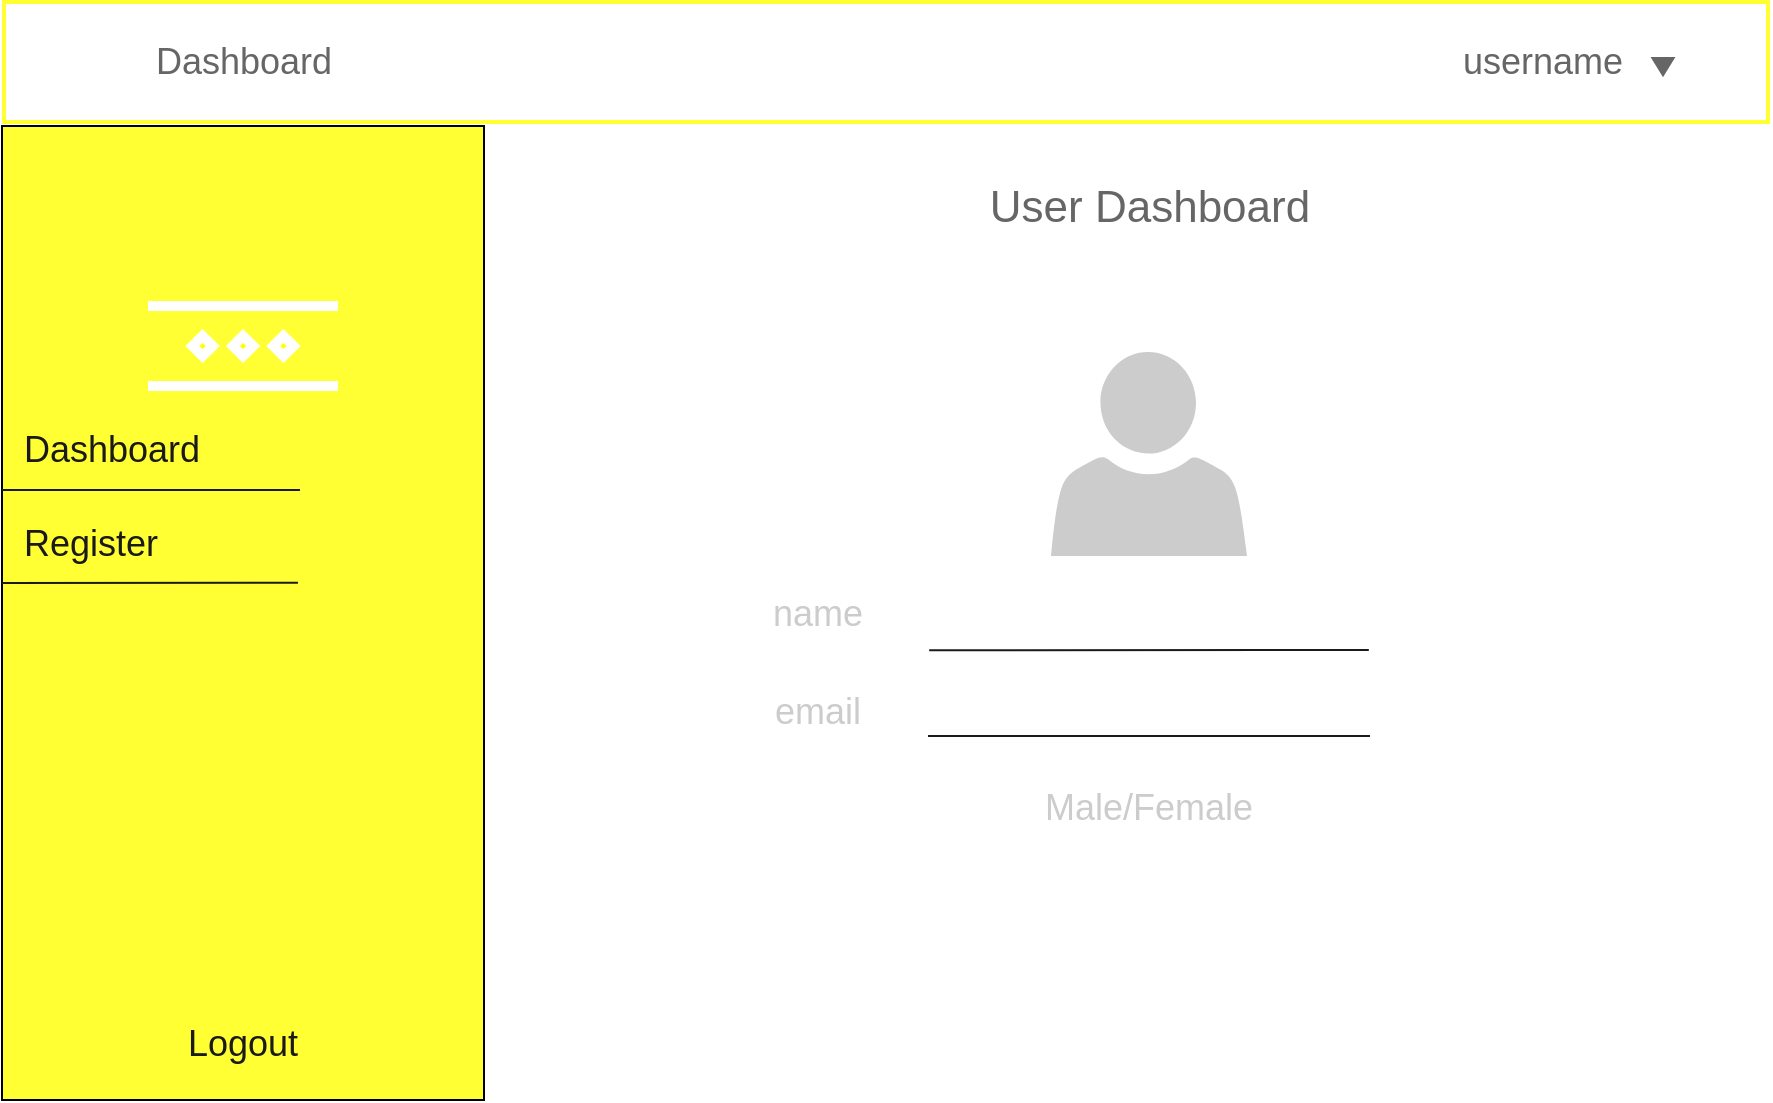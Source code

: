 <mxfile>
    <diagram id="ATE02pOTy56fUHooQ0xu" name="home">
        <mxGraphModel dx="878" dy="1374" grid="0" gridSize="10" guides="1" tooltips="1" connect="1" arrows="1" fold="1" page="1" pageScale="1" pageWidth="850" pageHeight="1100" math="0" shadow="0">
            <root>
                <mxCell id="0"/>
                <mxCell id="1" parent="0"/>
                <mxCell id="2" value="" style="rounded=0;whiteSpace=wrap;html=1;strokeColor=#FFFFFF;fillColor=#FFFFFF;" parent="1" vertex="1">
                    <mxGeometry y="-282" width="884" height="549" as="geometry"/>
                </mxCell>
                <mxCell id="3" value="" style="rounded=0;whiteSpace=wrap;html=1;fillColor=#FFFF33;" parent="1" vertex="1">
                    <mxGeometry y="-220" width="241" height="487" as="geometry"/>
                </mxCell>
                <mxCell id="4" value="" style="rounded=0;whiteSpace=wrap;html=1;fillColor=#FFFFFF;strokeColor=#FFFF33;strokeWidth=2;" parent="1" vertex="1">
                    <mxGeometry x="1" y="-282" width="882" height="60" as="geometry"/>
                </mxCell>
                <mxCell id="5" value="Dashboard" style="text;html=1;strokeColor=none;fillColor=none;align=center;verticalAlign=middle;whiteSpace=wrap;rounded=0;fontSize=18;fontColor=#666666;" parent="1" vertex="1">
                    <mxGeometry x="72.5" y="-271" width="96" height="38" as="geometry"/>
                </mxCell>
                <mxCell id="6" value="username" style="text;html=1;strokeColor=none;fillColor=none;align=center;verticalAlign=middle;whiteSpace=wrap;rounded=0;fontSize=18;fontColor=#666666;" parent="1" vertex="1">
                    <mxGeometry x="717" y="-272" width="107" height="40" as="geometry"/>
                </mxCell>
                <mxCell id="7" value="" style="triangle;whiteSpace=wrap;html=1;fontSize=18;fontColor=#666666;strokeColor=#FFFFFF;strokeWidth=2;fillColor=#666666;rotation=90;" parent="1" vertex="1">
                    <mxGeometry x="824" y="-257" width="13" height="16" as="geometry"/>
                </mxCell>
                <mxCell id="9" value="" style="rounded=0;whiteSpace=wrap;html=1;fontSize=18;fontColor=#666666;strokeColor=none;strokeWidth=2;fillColor=none;" parent="1" vertex="1">
                    <mxGeometry x="316" y="-138" width="515" height="323" as="geometry"/>
                </mxCell>
                <mxCell id="8" value="" style="sketch=0;pointerEvents=1;shadow=0;dashed=0;html=1;strokeColor=none;fillColor=#CCCCCC;labelPosition=center;verticalLabelPosition=bottom;verticalAlign=top;outlineConnect=0;align=center;shape=mxgraph.office.users.user;fontSize=18;fontColor=#666666;" parent="1" vertex="1">
                    <mxGeometry x="524.5" y="-107" width="98" height="102" as="geometry"/>
                </mxCell>
                <mxCell id="10" value="User Dashboard" style="text;html=1;strokeColor=none;fillColor=none;align=center;verticalAlign=middle;whiteSpace=wrap;rounded=0;fontSize=22;fontColor=#666666;" parent="1" vertex="1">
                    <mxGeometry x="483.5" y="-198" width="180" height="37" as="geometry"/>
                </mxCell>
                <mxCell id="11" value="name" style="text;html=1;strokeColor=none;fillColor=none;align=center;verticalAlign=middle;whiteSpace=wrap;rounded=0;fontSize=18;fontColor=#CCCCCC;" parent="1" vertex="1">
                    <mxGeometry x="378" y="8.5" width="60" height="30" as="geometry"/>
                </mxCell>
                <mxCell id="12" value="" style="endArrow=none;html=1;fontSize=18;fontColor=#666666;strokeColor=#1A1A1A;entryX=0.788;entryY=0.56;entryDx=0;entryDy=0;entryPerimeter=0;" parent="1" edge="1">
                    <mxGeometry width="50" height="50" relative="1" as="geometry">
                        <mxPoint x="463.59" y="42.12" as="sourcePoint"/>
                        <mxPoint x="683.41" y="42.0" as="targetPoint"/>
                    </mxGeometry>
                </mxCell>
                <mxCell id="13" value="" style="endArrow=none;html=1;fontSize=18;fontColor=#666666;strokeColor=#1A1A1A;" parent="1" edge="1">
                    <mxGeometry width="50" height="50" relative="1" as="geometry">
                        <mxPoint x="463" y="85" as="sourcePoint"/>
                        <mxPoint x="684" y="85" as="targetPoint"/>
                    </mxGeometry>
                </mxCell>
                <mxCell id="14" value="email" style="text;html=1;strokeColor=none;fillColor=none;align=center;verticalAlign=middle;whiteSpace=wrap;rounded=0;fontSize=18;fontColor=#CCCCCC;" parent="1" vertex="1">
                    <mxGeometry x="378" y="58" width="60" height="30" as="geometry"/>
                </mxCell>
                <mxCell id="15" value="Male/Female" style="text;html=1;strokeColor=none;fillColor=none;align=center;verticalAlign=middle;whiteSpace=wrap;rounded=0;fontSize=18;fontColor=#CCCCCC;" parent="1" vertex="1">
                    <mxGeometry x="509.25" y="97" width="128.5" height="47" as="geometry"/>
                </mxCell>
                <mxCell id="16" value="" style="verticalLabelPosition=bottom;verticalAlign=top;html=1;shape=mxgraph.flowchart.parallel_mode;pointerEvents=1;rounded=0;fontSize=18;fontColor=#CCCCCC;strokeColor=#FFFFFF;strokeWidth=5;fillColor=#FFFFFF;" parent="1" vertex="1">
                    <mxGeometry x="73" y="-130" width="95" height="40" as="geometry"/>
                </mxCell>
                <mxCell id="17" value="Dashboard" style="text;html=1;strokeColor=none;fillColor=none;align=left;verticalAlign=middle;whiteSpace=wrap;rounded=0;fontSize=18;fontColor=#1A1A1A;" parent="1" vertex="1">
                    <mxGeometry x="9" y="-73" width="130" height="30" as="geometry"/>
                </mxCell>
                <mxCell id="18" value="" style="endArrow=none;html=1;fontSize=18;fontColor=#1A1A1A;strokeColor=#1A1A1A;entryX=1.077;entryY=1.167;entryDx=0;entryDy=0;entryPerimeter=0;" parent="1" target="17" edge="1">
                    <mxGeometry width="50" height="50" relative="1" as="geometry">
                        <mxPoint y="-38" as="sourcePoint"/>
                        <mxPoint x="50" y="-88" as="targetPoint"/>
                    </mxGeometry>
                </mxCell>
                <mxCell id="19" value="Register" style="text;html=1;strokeColor=none;fillColor=none;align=left;verticalAlign=middle;whiteSpace=wrap;rounded=0;fontSize=18;fontColor=#1A1A1A;" parent="1" vertex="1">
                    <mxGeometry x="9" y="-26" width="109" height="30" as="geometry"/>
                </mxCell>
                <mxCell id="20" value="" style="endArrow=none;html=1;fontSize=18;fontColor=#1A1A1A;strokeColor=#1A1A1A;entryX=0.614;entryY=0.469;entryDx=0;entryDy=0;entryPerimeter=0;" parent="1" edge="1">
                    <mxGeometry width="50" height="50" relative="1" as="geometry">
                        <mxPoint y="8.5" as="sourcePoint"/>
                        <mxPoint x="147.974" y="8.403" as="targetPoint"/>
                    </mxGeometry>
                </mxCell>
                <mxCell id="21" value="Logout" style="text;html=1;strokeColor=none;fillColor=none;align=left;verticalAlign=middle;whiteSpace=wrap;rounded=0;fontSize=18;fontColor=#1A1A1A;" parent="1" vertex="1">
                    <mxGeometry x="90.5" y="224" width="60" height="30" as="geometry"/>
                </mxCell>
            </root>
        </mxGraphModel>
    </diagram>
    <diagram name="register-1" id="eNtaCRE25NGL8tVMmkjg">
        <mxGraphModel dx="2395" dy="1716" grid="0" gridSize="10" guides="1" tooltips="1" connect="1" arrows="1" fold="1" page="1" pageScale="1" pageWidth="850" pageHeight="1100" math="0" shadow="0">
            <root>
                <mxCell id="ZtjQ-2_oIr3_VF6cJFJ1-0"/>
                <mxCell id="ZtjQ-2_oIr3_VF6cJFJ1-1" parent="ZtjQ-2_oIr3_VF6cJFJ1-0"/>
                <mxCell id="ZtjQ-2_oIr3_VF6cJFJ1-2" value="" style="rounded=0;whiteSpace=wrap;html=1;strokeColor=#FFFFFF;fillColor=#FFFFFF;" parent="ZtjQ-2_oIr3_VF6cJFJ1-1" vertex="1">
                    <mxGeometry y="-282" width="884" height="549" as="geometry"/>
                </mxCell>
                <mxCell id="ZtjQ-2_oIr3_VF6cJFJ1-3" value="" style="rounded=0;whiteSpace=wrap;html=1;fillColor=#FFFF33;" parent="ZtjQ-2_oIr3_VF6cJFJ1-1" vertex="1">
                    <mxGeometry y="-220" width="241" height="487" as="geometry"/>
                </mxCell>
                <mxCell id="ZtjQ-2_oIr3_VF6cJFJ1-4" value="" style="rounded=0;whiteSpace=wrap;html=1;fillColor=#FFFFFF;strokeColor=#FFFF33;strokeWidth=2;" parent="ZtjQ-2_oIr3_VF6cJFJ1-1" vertex="1">
                    <mxGeometry x="1" y="-282" width="882" height="60" as="geometry"/>
                </mxCell>
                <mxCell id="ZtjQ-2_oIr3_VF6cJFJ1-5" value="Dashboard" style="text;html=1;strokeColor=none;fillColor=none;align=center;verticalAlign=middle;whiteSpace=wrap;rounded=0;fontSize=18;fontColor=#666666;" parent="ZtjQ-2_oIr3_VF6cJFJ1-1" vertex="1">
                    <mxGeometry x="72.5" y="-271" width="96" height="38" as="geometry"/>
                </mxCell>
                <mxCell id="ZtjQ-2_oIr3_VF6cJFJ1-6" value="username" style="text;html=1;strokeColor=none;fillColor=none;align=center;verticalAlign=middle;whiteSpace=wrap;rounded=0;fontSize=18;fontColor=#666666;" parent="ZtjQ-2_oIr3_VF6cJFJ1-1" vertex="1">
                    <mxGeometry x="717" y="-272" width="107" height="40" as="geometry"/>
                </mxCell>
                <mxCell id="ZtjQ-2_oIr3_VF6cJFJ1-7" value="" style="triangle;whiteSpace=wrap;html=1;fontSize=18;fontColor=#666666;strokeColor=#FFFFFF;strokeWidth=2;fillColor=#666666;rotation=90;" parent="ZtjQ-2_oIr3_VF6cJFJ1-1" vertex="1">
                    <mxGeometry x="824" y="-257" width="13" height="16" as="geometry"/>
                </mxCell>
                <mxCell id="ZtjQ-2_oIr3_VF6cJFJ1-8" value="" style="rounded=0;whiteSpace=wrap;html=1;fontSize=18;fontColor=default;strokeColor=none;strokeWidth=2;fillColor=none;" parent="ZtjQ-2_oIr3_VF6cJFJ1-1" vertex="1">
                    <mxGeometry x="317" y="-135" width="515" height="323" as="geometry"/>
                </mxCell>
                <mxCell id="ZtjQ-2_oIr3_VF6cJFJ1-10" value="Personal Information" style="text;html=1;strokeColor=none;fillColor=none;align=center;verticalAlign=middle;whiteSpace=wrap;rounded=0;fontSize=22;fontColor=#666666;" parent="ZtjQ-2_oIr3_VF6cJFJ1-1" vertex="1">
                    <mxGeometry x="458" y="-167" width="219.5" height="37" as="geometry"/>
                </mxCell>
                <mxCell id="ZtjQ-2_oIr3_VF6cJFJ1-11" value="&lt;font color=&quot;#666666&quot;&gt;first name&lt;/font&gt;" style="text;html=1;strokeColor=none;fillColor=none;align=right;verticalAlign=middle;whiteSpace=wrap;rounded=0;fontSize=18;fontColor=#CCCCCC;" parent="ZtjQ-2_oIr3_VF6cJFJ1-1" vertex="1">
                    <mxGeometry x="319" y="-84" width="112" height="30" as="geometry"/>
                </mxCell>
                <mxCell id="ZtjQ-2_oIr3_VF6cJFJ1-12" value="" style="endArrow=none;html=1;fontSize=18;fontColor=#666666;strokeColor=#1A1A1A;entryX=0.788;entryY=0.56;entryDx=0;entryDy=0;entryPerimeter=0;" parent="ZtjQ-2_oIr3_VF6cJFJ1-1" edge="1">
                    <mxGeometry width="50" height="50" relative="1" as="geometry">
                        <mxPoint x="463.59" y="-58.88" as="sourcePoint"/>
                        <mxPoint x="683.41" y="-59.0" as="targetPoint"/>
                    </mxGeometry>
                </mxCell>
                <mxCell id="ZtjQ-2_oIr3_VF6cJFJ1-13" value="" style="endArrow=none;html=1;fontSize=18;fontColor=#666666;strokeColor=#1A1A1A;" parent="ZtjQ-2_oIr3_VF6cJFJ1-1" edge="1">
                    <mxGeometry width="50" height="50" relative="1" as="geometry">
                        <mxPoint x="463" y="-16" as="sourcePoint"/>
                        <mxPoint x="684" y="-16" as="targetPoint"/>
                    </mxGeometry>
                </mxCell>
                <mxCell id="ZtjQ-2_oIr3_VF6cJFJ1-14" value="&lt;font color=&quot;#666666&quot;&gt;last name&lt;/font&gt;" style="text;html=1;strokeColor=none;fillColor=none;align=right;verticalAlign=middle;whiteSpace=wrap;rounded=0;fontSize=18;fontColor=#CCCCCC;" parent="ZtjQ-2_oIr3_VF6cJFJ1-1" vertex="1">
                    <mxGeometry x="316" y="-41" width="115" height="30" as="geometry"/>
                </mxCell>
                <mxCell id="ZtjQ-2_oIr3_VF6cJFJ1-16" value="" style="verticalLabelPosition=bottom;verticalAlign=top;html=1;shape=mxgraph.flowchart.parallel_mode;pointerEvents=1;rounded=0;fontSize=18;fontColor=#CCCCCC;strokeColor=#FFFFFF;strokeWidth=5;fillColor=#FFFFFF;" parent="ZtjQ-2_oIr3_VF6cJFJ1-1" vertex="1">
                    <mxGeometry x="73" y="-130" width="95" height="40" as="geometry"/>
                </mxCell>
                <mxCell id="ZtjQ-2_oIr3_VF6cJFJ1-17" value="Dashboard" style="text;html=1;strokeColor=none;fillColor=none;align=left;verticalAlign=middle;whiteSpace=wrap;rounded=0;fontSize=18;fontColor=#1A1A1A;" parent="ZtjQ-2_oIr3_VF6cJFJ1-1" vertex="1">
                    <mxGeometry x="9" y="-73" width="130" height="30" as="geometry"/>
                </mxCell>
                <mxCell id="ZtjQ-2_oIr3_VF6cJFJ1-18" value="" style="endArrow=none;html=1;fontSize=18;fontColor=#1A1A1A;strokeColor=#1A1A1A;entryX=1.077;entryY=1.167;entryDx=0;entryDy=0;entryPerimeter=0;" parent="ZtjQ-2_oIr3_VF6cJFJ1-1" target="ZtjQ-2_oIr3_VF6cJFJ1-17" edge="1">
                    <mxGeometry width="50" height="50" relative="1" as="geometry">
                        <mxPoint y="-38" as="sourcePoint"/>
                        <mxPoint x="50" y="-88" as="targetPoint"/>
                    </mxGeometry>
                </mxCell>
                <mxCell id="ZtjQ-2_oIr3_VF6cJFJ1-19" value="Register" style="text;html=1;strokeColor=none;fillColor=none;align=left;verticalAlign=middle;whiteSpace=wrap;rounded=0;fontSize=18;fontColor=#1A1A1A;" parent="ZtjQ-2_oIr3_VF6cJFJ1-1" vertex="1">
                    <mxGeometry x="9" y="-26" width="109" height="30" as="geometry"/>
                </mxCell>
                <mxCell id="ZtjQ-2_oIr3_VF6cJFJ1-20" value="" style="endArrow=none;html=1;fontSize=18;fontColor=#1A1A1A;strokeColor=#1A1A1A;" parent="ZtjQ-2_oIr3_VF6cJFJ1-1" edge="1">
                    <mxGeometry width="50" height="50" relative="1" as="geometry">
                        <mxPoint y="8" as="sourcePoint"/>
                        <mxPoint x="148" y="8" as="targetPoint"/>
                    </mxGeometry>
                </mxCell>
                <mxCell id="ZtjQ-2_oIr3_VF6cJFJ1-21" value="Logout" style="text;html=1;strokeColor=none;fillColor=none;align=left;verticalAlign=middle;whiteSpace=wrap;rounded=0;fontSize=18;fontColor=#1A1A1A;" parent="ZtjQ-2_oIr3_VF6cJFJ1-1" vertex="1">
                    <mxGeometry x="90.5" y="224" width="60" height="30" as="geometry"/>
                </mxCell>
                <mxCell id="0gd_SUhyr5Wj3OUTa_8i-0" value="&lt;font color=&quot;#666666&quot;&gt;Date of birth&lt;/font&gt;" style="text;html=1;strokeColor=none;fillColor=none;align=left;verticalAlign=middle;whiteSpace=wrap;rounded=0;fontSize=18;fontColor=default;" parent="ZtjQ-2_oIr3_VF6cJFJ1-1" vertex="1">
                    <mxGeometry x="329" y="7" width="106" height="30" as="geometry"/>
                </mxCell>
                <mxCell id="0gd_SUhyr5Wj3OUTa_8i-1" value="" style="endArrow=none;html=1;fontSize=18;fontColor=#666666;strokeColor=#1A1A1A;" parent="ZtjQ-2_oIr3_VF6cJFJ1-1" edge="1">
                    <mxGeometry width="50" height="50" relative="1" as="geometry">
                        <mxPoint x="463.5" y="29" as="sourcePoint"/>
                        <mxPoint x="683.5" y="29" as="targetPoint"/>
                    </mxGeometry>
                </mxCell>
                <mxCell id="0gd_SUhyr5Wj3OUTa_8i-3" value="next" style="text;html=1;strokeColor=none;fillColor=none;align=right;verticalAlign=middle;whiteSpace=wrap;rounded=0;fontSize=18;fontColor=#0000CC;" parent="ZtjQ-2_oIr3_VF6cJFJ1-1" vertex="1">
                    <mxGeometry x="605" y="169" width="60" height="30" as="geometry"/>
                </mxCell>
                <mxCell id="0gd_SUhyr5Wj3OUTa_8i-4" value="" style="triangle;whiteSpace=wrap;html=1;rounded=0;fontSize=18;fontColor=#0000CC;strokeColor=#FFFFFF;strokeWidth=5;fillColor=#0000CC;" parent="ZtjQ-2_oIr3_VF6cJFJ1-1" vertex="1">
                    <mxGeometry x="667" y="173" width="14" height="20" as="geometry"/>
                </mxCell>
                <mxCell id="0gd_SUhyr5Wj3OUTa_8i-5" value="&lt;font color=&quot;#1a1a1a&quot;&gt;email&lt;/font&gt;" style="text;html=1;strokeColor=none;fillColor=none;align=right;verticalAlign=middle;whiteSpace=wrap;rounded=0;fontSize=18;fontColor=#0000CC;" parent="ZtjQ-2_oIr3_VF6cJFJ1-1" vertex="1">
                    <mxGeometry x="371" y="55" width="60" height="30" as="geometry"/>
                </mxCell>
                <mxCell id="0gd_SUhyr5Wj3OUTa_8i-7" value="contact" style="text;html=1;strokeColor=none;fillColor=none;align=right;verticalAlign=middle;whiteSpace=wrap;rounded=0;fontSize=18;fontColor=#1A1A1A;" parent="ZtjQ-2_oIr3_VF6cJFJ1-1" vertex="1">
                    <mxGeometry x="371" y="103" width="60" height="30" as="geometry"/>
                </mxCell>
                <mxCell id="0gd_SUhyr5Wj3OUTa_8i-8" value="" style="endArrow=none;html=1;fontSize=18;fontColor=#1A1A1A;strokeColor=#1A1A1A;" parent="ZtjQ-2_oIr3_VF6cJFJ1-1" edge="1">
                    <mxGeometry width="50" height="50" relative="1" as="geometry">
                        <mxPoint x="464" y="80" as="sourcePoint"/>
                        <mxPoint x="684" y="80" as="targetPoint"/>
                    </mxGeometry>
                </mxCell>
                <mxCell id="0gd_SUhyr5Wj3OUTa_8i-9" value="" style="endArrow=none;html=1;fontSize=18;fontColor=#1A1A1A;strokeColor=#1A1A1A;" parent="ZtjQ-2_oIr3_VF6cJFJ1-1" edge="1">
                    <mxGeometry width="50" height="50" relative="1" as="geometry">
                        <mxPoint x="465" y="128" as="sourcePoint"/>
                        <mxPoint x="682" y="128" as="targetPoint"/>
                    </mxGeometry>
                </mxCell>
                <mxCell id="52b-jma6BSfc5pS_qiUJ-0" value="Info" style="text;html=1;strokeColor=none;fillColor=none;align=left;verticalAlign=middle;whiteSpace=wrap;rounded=0;fontSize=18;fontColor=#333333;fontStyle=0" parent="ZtjQ-2_oIr3_VF6cJFJ1-1" vertex="1">
                    <mxGeometry x="9" y="17" width="60" height="30" as="geometry"/>
                </mxCell>
                <mxCell id="52b-jma6BSfc5pS_qiUJ-1" value="" style="endArrow=none;html=1;fontSize=18;fontColor=#333333;strokeColor=#1A1A1A;" parent="ZtjQ-2_oIr3_VF6cJFJ1-1" edge="1">
                    <mxGeometry width="50" height="50" relative="1" as="geometry">
                        <mxPoint x="-2" y="50" as="sourcePoint"/>
                        <mxPoint x="149" y="50" as="targetPoint"/>
                    </mxGeometry>
                </mxCell>
            </root>
        </mxGraphModel>
    </diagram>
    <diagram name="register-2" id="PiA57zAdh38cTbD6ekSJ">
        <mxGraphModel dx="1545" dy="1716" grid="0" gridSize="10" guides="1" tooltips="1" connect="1" arrows="1" fold="1" page="1" pageScale="1" pageWidth="850" pageHeight="1100" math="0" shadow="0">
            <root>
                <mxCell id="s1c1r01MpRJSldHAPwan-0"/>
                <mxCell id="s1c1r01MpRJSldHAPwan-1" parent="s1c1r01MpRJSldHAPwan-0"/>
                <mxCell id="s1c1r01MpRJSldHAPwan-2" value="" style="rounded=0;whiteSpace=wrap;html=1;strokeColor=#FFFFFF;fillColor=#FFFFFF;" parent="s1c1r01MpRJSldHAPwan-1" vertex="1">
                    <mxGeometry y="-282" width="884" height="549" as="geometry"/>
                </mxCell>
                <mxCell id="s1c1r01MpRJSldHAPwan-3" value="" style="rounded=0;whiteSpace=wrap;html=1;fillColor=#FFFF33;" parent="s1c1r01MpRJSldHAPwan-1" vertex="1">
                    <mxGeometry y="-220" width="241" height="487" as="geometry"/>
                </mxCell>
                <mxCell id="s1c1r01MpRJSldHAPwan-4" value="" style="rounded=0;whiteSpace=wrap;html=1;fillColor=#FFFFFF;strokeColor=#FFFF33;strokeWidth=2;" parent="s1c1r01MpRJSldHAPwan-1" vertex="1">
                    <mxGeometry x="1" y="-282" width="882" height="60" as="geometry"/>
                </mxCell>
                <mxCell id="s1c1r01MpRJSldHAPwan-5" value="Dashboard" style="text;html=1;strokeColor=none;fillColor=none;align=center;verticalAlign=middle;whiteSpace=wrap;rounded=0;fontSize=18;fontColor=#666666;" parent="s1c1r01MpRJSldHAPwan-1" vertex="1">
                    <mxGeometry x="72.5" y="-271" width="96" height="38" as="geometry"/>
                </mxCell>
                <mxCell id="s1c1r01MpRJSldHAPwan-6" value="username" style="text;html=1;strokeColor=none;fillColor=none;align=center;verticalAlign=middle;whiteSpace=wrap;rounded=0;fontSize=18;fontColor=#666666;" parent="s1c1r01MpRJSldHAPwan-1" vertex="1">
                    <mxGeometry x="717" y="-272" width="107" height="40" as="geometry"/>
                </mxCell>
                <mxCell id="s1c1r01MpRJSldHAPwan-7" value="" style="triangle;whiteSpace=wrap;html=1;fontSize=18;fontColor=#666666;strokeColor=#FFFFFF;strokeWidth=2;fillColor=#666666;rotation=90;" parent="s1c1r01MpRJSldHAPwan-1" vertex="1">
                    <mxGeometry x="824" y="-257" width="13" height="16" as="geometry"/>
                </mxCell>
                <mxCell id="s1c1r01MpRJSldHAPwan-8" value="" style="rounded=0;whiteSpace=wrap;html=1;fontSize=18;fontColor=default;strokeColor=none;strokeWidth=2;fillColor=none;" parent="s1c1r01MpRJSldHAPwan-1" vertex="1">
                    <mxGeometry x="317" y="-135" width="515" height="323" as="geometry"/>
                </mxCell>
                <mxCell id="s1c1r01MpRJSldHAPwan-9" value="Upload Documents" style="text;html=1;strokeColor=none;fillColor=none;align=center;verticalAlign=middle;whiteSpace=wrap;rounded=0;fontSize=22;fontColor=#666666;" parent="s1c1r01MpRJSldHAPwan-1" vertex="1">
                    <mxGeometry x="458" y="-167" width="219.5" height="37" as="geometry"/>
                </mxCell>
                <mxCell id="s1c1r01MpRJSldHAPwan-10" value="&lt;font color=&quot;#666666&quot;&gt;Front side&lt;/font&gt;" style="text;html=1;strokeColor=none;fillColor=none;align=right;verticalAlign=middle;whiteSpace=wrap;rounded=0;fontSize=18;fontColor=#CCCCCC;" parent="s1c1r01MpRJSldHAPwan-1" vertex="1">
                    <mxGeometry x="319" y="-40" width="112" height="30" as="geometry"/>
                </mxCell>
                <mxCell id="s1c1r01MpRJSldHAPwan-13" value="&lt;font color=&quot;#666666&quot;&gt;Back side&lt;/font&gt;" style="text;html=1;strokeColor=none;fillColor=none;align=right;verticalAlign=middle;whiteSpace=wrap;rounded=0;fontSize=18;fontColor=#CCCCCC;" parent="s1c1r01MpRJSldHAPwan-1" vertex="1">
                    <mxGeometry x="316" y="3" width="115" height="30" as="geometry"/>
                </mxCell>
                <mxCell id="s1c1r01MpRJSldHAPwan-14" value="" style="verticalLabelPosition=bottom;verticalAlign=top;html=1;shape=mxgraph.flowchart.parallel_mode;pointerEvents=1;rounded=0;fontSize=18;fontColor=#CCCCCC;strokeColor=#FFFFFF;strokeWidth=5;fillColor=#FFFFFF;" parent="s1c1r01MpRJSldHAPwan-1" vertex="1">
                    <mxGeometry x="73" y="-130" width="95" height="40" as="geometry"/>
                </mxCell>
                <mxCell id="s1c1r01MpRJSldHAPwan-15" value="Dashboard" style="text;html=1;strokeColor=none;fillColor=none;align=left;verticalAlign=middle;whiteSpace=wrap;rounded=0;fontSize=18;fontColor=#1A1A1A;" parent="s1c1r01MpRJSldHAPwan-1" vertex="1">
                    <mxGeometry x="9" y="-73" width="130" height="30" as="geometry"/>
                </mxCell>
                <mxCell id="s1c1r01MpRJSldHAPwan-16" value="" style="endArrow=none;html=1;fontSize=18;fontColor=#1A1A1A;strokeColor=#1A1A1A;entryX=1.077;entryY=1.167;entryDx=0;entryDy=0;entryPerimeter=0;" parent="s1c1r01MpRJSldHAPwan-1" target="s1c1r01MpRJSldHAPwan-15" edge="1">
                    <mxGeometry width="50" height="50" relative="1" as="geometry">
                        <mxPoint y="-38" as="sourcePoint"/>
                        <mxPoint x="50" y="-88" as="targetPoint"/>
                    </mxGeometry>
                </mxCell>
                <mxCell id="s1c1r01MpRJSldHAPwan-17" value="Register" style="text;html=1;strokeColor=none;fillColor=none;align=left;verticalAlign=middle;whiteSpace=wrap;rounded=0;fontSize=18;fontColor=#1A1A1A;" parent="s1c1r01MpRJSldHAPwan-1" vertex="1">
                    <mxGeometry x="9" y="-26" width="109" height="30" as="geometry"/>
                </mxCell>
                <mxCell id="s1c1r01MpRJSldHAPwan-18" value="" style="endArrow=none;html=1;fontSize=18;fontColor=#1A1A1A;strokeColor=#1A1A1A;entryX=0.614;entryY=0.469;entryDx=0;entryDy=0;entryPerimeter=0;" parent="s1c1r01MpRJSldHAPwan-1" edge="1">
                    <mxGeometry width="50" height="50" relative="1" as="geometry">
                        <mxPoint y="8.5" as="sourcePoint"/>
                        <mxPoint x="147.974" y="8.403" as="targetPoint"/>
                    </mxGeometry>
                </mxCell>
                <mxCell id="s1c1r01MpRJSldHAPwan-19" value="Logout" style="text;html=1;strokeColor=none;fillColor=none;align=left;verticalAlign=middle;whiteSpace=wrap;rounded=0;fontSize=18;fontColor=#1A1A1A;" parent="s1c1r01MpRJSldHAPwan-1" vertex="1">
                    <mxGeometry x="90.5" y="224" width="60" height="30" as="geometry"/>
                </mxCell>
                <mxCell id="s1c1r01MpRJSldHAPwan-22" value="next" style="text;html=1;strokeColor=none;fillColor=none;align=right;verticalAlign=middle;whiteSpace=wrap;rounded=0;fontSize=18;fontColor=#0000CC;" parent="s1c1r01MpRJSldHAPwan-1" vertex="1">
                    <mxGeometry x="605" y="176" width="60" height="30" as="geometry"/>
                </mxCell>
                <mxCell id="s1c1r01MpRJSldHAPwan-23" value="" style="triangle;whiteSpace=wrap;html=1;rounded=0;fontSize=18;fontColor=#0000CC;strokeColor=#FFFFFF;strokeWidth=5;fillColor=#0000CC;" parent="s1c1r01MpRJSldHAPwan-1" vertex="1">
                    <mxGeometry x="667" y="180" width="14" height="20" as="geometry"/>
                </mxCell>
                <mxCell id="s1c1r01MpRJSldHAPwan-24" value="&lt;font color=&quot;#1a1a1a&quot;&gt;passpoirt&lt;/font&gt;" style="text;html=1;strokeColor=none;fillColor=none;align=right;verticalAlign=middle;whiteSpace=wrap;rounded=0;fontSize=18;fontColor=#0000CC;" parent="s1c1r01MpRJSldHAPwan-1" vertex="1">
                    <mxGeometry x="345" y="87" width="86" height="30" as="geometry"/>
                </mxCell>
                <mxCell id="s1c1r01MpRJSldHAPwan-26" value="" style="endArrow=none;html=1;fontSize=18;fontColor=#1A1A1A;strokeColor=#1A1A1A;" parent="s1c1r01MpRJSldHAPwan-1" edge="1">
                    <mxGeometry width="50" height="50" relative="1" as="geometry">
                        <mxPoint x="464" y="112" as="sourcePoint"/>
                        <mxPoint x="684" y="112" as="targetPoint"/>
                    </mxGeometry>
                </mxCell>
                <mxCell id="s1c1r01MpRJSldHAPwan-30" value="&lt;b style=&quot;font-size: 15px;&quot;&gt;&lt;font color=&quot;#0000ff&quot; style=&quot;font-size: 15px;&quot;&gt;PHOTO&lt;/font&gt;&lt;/b&gt;" style="text;html=1;strokeColor=none;fillColor=none;align=center;verticalAlign=middle;whiteSpace=wrap;rounded=0;fontSize=15;fontColor=#1A1A1A;" parent="s1c1r01MpRJSldHAPwan-1" vertex="1">
                    <mxGeometry x="362" y="60" width="69" height="30" as="geometry"/>
                </mxCell>
                <mxCell id="s1c1r01MpRJSldHAPwan-31" value="ID-CARD" style="text;html=1;strokeColor=none;fillColor=none;align=right;verticalAlign=middle;whiteSpace=wrap;rounded=0;fontSize=14;fontColor=#0000FF;fontStyle=1" parent="s1c1r01MpRJSldHAPwan-1" vertex="1">
                    <mxGeometry x="353" y="-73" width="78" height="30" as="geometry"/>
                </mxCell>
                <mxCell id="s1c1r01MpRJSldHAPwan-33" value="" style="rounded=0;whiteSpace=wrap;html=1;fontSize=15;fontColor=#E6E6E6;strokeColor=#FFFFFF;strokeWidth=5;fillColor=#E6E6E6;" parent="s1c1r01MpRJSldHAPwan-1" vertex="1">
                    <mxGeometry x="458" y="-67" width="232" height="143" as="geometry"/>
                </mxCell>
                <mxCell id="s1c1r01MpRJSldHAPwan-34" value="image preview" style="text;html=1;strokeColor=none;fillColor=none;align=center;verticalAlign=middle;whiteSpace=wrap;rounded=0;fontSize=15;fontColor=#333333;fontStyle=1" parent="s1c1r01MpRJSldHAPwan-1" vertex="1">
                    <mxGeometry x="537.75" y="-10.5" width="60" height="30" as="geometry"/>
                </mxCell>
                <mxCell id="s1c1r01MpRJSldHAPwan-35" value="" style="triangle;whiteSpace=wrap;html=1;rounded=0;fontSize=15;fontColor=#333333;strokeColor=#FFFFFF;strokeWidth=5;fillColor=#333333;" parent="s1c1r01MpRJSldHAPwan-1" vertex="1">
                    <mxGeometry x="431" y="-35.5" width="14" height="21" as="geometry"/>
                </mxCell>
                <mxCell id="s1c1r01MpRJSldHAPwan-36" value="pick file ..." style="text;html=1;strokeColor=none;fillColor=none;align=center;verticalAlign=middle;whiteSpace=wrap;rounded=0;fontSize=15;fontColor=#333333;" parent="s1c1r01MpRJSldHAPwan-1" vertex="1">
                    <mxGeometry x="464" y="93" width="79" height="16" as="geometry"/>
                </mxCell>
            </root>
        </mxGraphModel>
    </diagram>
    <diagram name="register-3" id="9EZcYW86fsdEy_yRf4of">
        <mxGraphModel dx="1545" dy="1716" grid="0" gridSize="10" guides="1" tooltips="1" connect="1" arrows="1" fold="1" page="1" pageScale="1" pageWidth="850" pageHeight="1100" math="0" shadow="0">
            <root>
                <mxCell id="af7JIRGS4YFpNI-qDhzP-0"/>
                <mxCell id="af7JIRGS4YFpNI-qDhzP-1" parent="af7JIRGS4YFpNI-qDhzP-0"/>
                <mxCell id="af7JIRGS4YFpNI-qDhzP-2" value="" style="rounded=0;whiteSpace=wrap;html=1;strokeColor=#FFFFFF;fillColor=#FFFFFF;" parent="af7JIRGS4YFpNI-qDhzP-1" vertex="1">
                    <mxGeometry y="-282" width="884" height="549" as="geometry"/>
                </mxCell>
                <mxCell id="af7JIRGS4YFpNI-qDhzP-3" value="" style="rounded=0;whiteSpace=wrap;html=1;fillColor=#FFFF33;" parent="af7JIRGS4YFpNI-qDhzP-1" vertex="1">
                    <mxGeometry y="-220" width="241" height="487" as="geometry"/>
                </mxCell>
                <mxCell id="af7JIRGS4YFpNI-qDhzP-4" value="" style="rounded=0;whiteSpace=wrap;html=1;fillColor=#FFFFFF;strokeColor=#FFFF33;strokeWidth=2;" parent="af7JIRGS4YFpNI-qDhzP-1" vertex="1">
                    <mxGeometry x="1" y="-282" width="882" height="60" as="geometry"/>
                </mxCell>
                <mxCell id="af7JIRGS4YFpNI-qDhzP-5" value="Dashboard" style="text;html=1;strokeColor=none;fillColor=none;align=center;verticalAlign=middle;whiteSpace=wrap;rounded=0;fontSize=18;fontColor=#666666;" parent="af7JIRGS4YFpNI-qDhzP-1" vertex="1">
                    <mxGeometry x="72.5" y="-271" width="96" height="38" as="geometry"/>
                </mxCell>
                <mxCell id="af7JIRGS4YFpNI-qDhzP-6" value="username" style="text;html=1;strokeColor=none;fillColor=none;align=center;verticalAlign=middle;whiteSpace=wrap;rounded=0;fontSize=18;fontColor=#666666;" parent="af7JIRGS4YFpNI-qDhzP-1" vertex="1">
                    <mxGeometry x="717" y="-272" width="107" height="40" as="geometry"/>
                </mxCell>
                <mxCell id="af7JIRGS4YFpNI-qDhzP-7" value="" style="triangle;whiteSpace=wrap;html=1;fontSize=18;fontColor=#666666;strokeColor=#FFFFFF;strokeWidth=2;fillColor=#666666;rotation=90;" parent="af7JIRGS4YFpNI-qDhzP-1" vertex="1">
                    <mxGeometry x="824" y="-257" width="13" height="16" as="geometry"/>
                </mxCell>
                <mxCell id="af7JIRGS4YFpNI-qDhzP-8" value="" style="rounded=0;whiteSpace=wrap;html=1;fontSize=18;fontColor=default;strokeColor=none;strokeWidth=2;fillColor=none;" parent="af7JIRGS4YFpNI-qDhzP-1" vertex="1">
                    <mxGeometry x="317" y="-135" width="515" height="323" as="geometry"/>
                </mxCell>
                <mxCell id="af7JIRGS4YFpNI-qDhzP-9" value="Operation Mode" style="text;html=1;strokeColor=none;fillColor=none;align=center;verticalAlign=middle;whiteSpace=wrap;rounded=0;fontSize=22;fontColor=#666666;" parent="af7JIRGS4YFpNI-qDhzP-1" vertex="1">
                    <mxGeometry x="458" y="-167" width="219.5" height="37" as="geometry"/>
                </mxCell>
                <mxCell id="af7JIRGS4YFpNI-qDhzP-10" value="&lt;font color=&quot;#666666&quot;&gt;mode&lt;/font&gt;" style="text;html=1;strokeColor=none;fillColor=none;align=right;verticalAlign=middle;whiteSpace=wrap;rounded=0;fontSize=18;fontColor=#CCCCCC;" parent="af7JIRGS4YFpNI-qDhzP-1" vertex="1">
                    <mxGeometry x="319" y="37" width="112" height="30" as="geometry"/>
                </mxCell>
                <mxCell id="af7JIRGS4YFpNI-qDhzP-12" value="" style="verticalLabelPosition=bottom;verticalAlign=top;html=1;shape=mxgraph.flowchart.parallel_mode;pointerEvents=1;rounded=0;fontSize=18;fontColor=#CCCCCC;strokeColor=#FFFFFF;strokeWidth=5;fillColor=#FFFFFF;" parent="af7JIRGS4YFpNI-qDhzP-1" vertex="1">
                    <mxGeometry x="73" y="-130" width="95" height="40" as="geometry"/>
                </mxCell>
                <mxCell id="af7JIRGS4YFpNI-qDhzP-13" value="Dashboard" style="text;html=1;strokeColor=none;fillColor=none;align=left;verticalAlign=middle;whiteSpace=wrap;rounded=0;fontSize=18;fontColor=#1A1A1A;" parent="af7JIRGS4YFpNI-qDhzP-1" vertex="1">
                    <mxGeometry x="9" y="-73" width="130" height="30" as="geometry"/>
                </mxCell>
                <mxCell id="af7JIRGS4YFpNI-qDhzP-14" value="" style="endArrow=none;html=1;fontSize=18;fontColor=#1A1A1A;strokeColor=#1A1A1A;entryX=1.077;entryY=1.167;entryDx=0;entryDy=0;entryPerimeter=0;" parent="af7JIRGS4YFpNI-qDhzP-1" target="af7JIRGS4YFpNI-qDhzP-13" edge="1">
                    <mxGeometry width="50" height="50" relative="1" as="geometry">
                        <mxPoint y="-38" as="sourcePoint"/>
                        <mxPoint x="50" y="-88" as="targetPoint"/>
                    </mxGeometry>
                </mxCell>
                <mxCell id="af7JIRGS4YFpNI-qDhzP-15" value="Register" style="text;html=1;strokeColor=none;fillColor=none;align=left;verticalAlign=middle;whiteSpace=wrap;rounded=0;fontSize=18;fontColor=#1A1A1A;" parent="af7JIRGS4YFpNI-qDhzP-1" vertex="1">
                    <mxGeometry x="9" y="-26" width="109" height="30" as="geometry"/>
                </mxCell>
                <mxCell id="af7JIRGS4YFpNI-qDhzP-16" value="" style="endArrow=none;html=1;fontSize=18;fontColor=#1A1A1A;strokeColor=#1A1A1A;entryX=0.614;entryY=0.469;entryDx=0;entryDy=0;entryPerimeter=0;" parent="af7JIRGS4YFpNI-qDhzP-1" edge="1">
                    <mxGeometry width="50" height="50" relative="1" as="geometry">
                        <mxPoint y="8.5" as="sourcePoint"/>
                        <mxPoint x="147.974" y="8.403" as="targetPoint"/>
                    </mxGeometry>
                </mxCell>
                <mxCell id="af7JIRGS4YFpNI-qDhzP-17" value="Logout" style="text;html=1;strokeColor=none;fillColor=none;align=left;verticalAlign=middle;whiteSpace=wrap;rounded=0;fontSize=18;fontColor=#1A1A1A;" parent="af7JIRGS4YFpNI-qDhzP-1" vertex="1">
                    <mxGeometry x="90.5" y="224" width="60" height="30" as="geometry"/>
                </mxCell>
                <mxCell id="af7JIRGS4YFpNI-qDhzP-18" value="next" style="text;html=1;strokeColor=none;fillColor=none;align=right;verticalAlign=middle;whiteSpace=wrap;rounded=0;fontSize=18;fontColor=#0000CC;" parent="af7JIRGS4YFpNI-qDhzP-1" vertex="1">
                    <mxGeometry x="605" y="120" width="59" height="30" as="geometry"/>
                </mxCell>
                <mxCell id="af7JIRGS4YFpNI-qDhzP-19" value="" style="triangle;whiteSpace=wrap;html=1;rounded=0;fontSize=18;fontColor=#0000CC;strokeColor=#FFFFFF;strokeWidth=5;fillColor=#0000CC;" parent="af7JIRGS4YFpNI-qDhzP-1" vertex="1">
                    <mxGeometry x="667" y="125" width="14" height="20" as="geometry"/>
                </mxCell>
                <mxCell id="JVLFZhZdW4ohGCOsQlFF-0" value="" style="endArrow=none;html=1;fontSize=15;fontColor=#333333;strokeColor=#1A1A1A;" parent="af7JIRGS4YFpNI-qDhzP-1" edge="1">
                    <mxGeometry width="50" height="50" relative="1" as="geometry">
                        <mxPoint x="464" y="67" as="sourcePoint"/>
                        <mxPoint x="670" y="67" as="targetPoint"/>
                    </mxGeometry>
                </mxCell>
                <mxCell id="JVLFZhZdW4ohGCOsQlFF-1" value="" style="triangle;whiteSpace=wrap;html=1;rounded=0;fontSize=15;fontColor=#333333;strokeColor=#FFFFFF;strokeWidth=5;fillColor=#333333;rotation=90;" parent="af7JIRGS4YFpNI-qDhzP-1" vertex="1">
                    <mxGeometry x="650.91" y="43.97" width="15.77" height="24.56" as="geometry"/>
                </mxCell>
                <mxCell id="JVLFZhZdW4ohGCOsQlFF-4" value="select mode..." style="text;html=1;strokeColor=none;fillColor=none;align=left;verticalAlign=middle;whiteSpace=wrap;rounded=0;fontSize=15;fontColor=#333333;" parent="af7JIRGS4YFpNI-qDhzP-1" vertex="1">
                    <mxGeometry x="466" y="41" width="112" height="30" as="geometry"/>
                </mxCell>
                <mxCell id="JVLFZhZdW4ohGCOsQlFF-6" value="Super fast :" style="text;html=1;strokeColor=none;fillColor=none;align=right;verticalAlign=middle;whiteSpace=wrap;rounded=0;fontSize=15;fontColor=#333333;" parent="af7JIRGS4YFpNI-qDhzP-1" vertex="1">
                    <mxGeometry x="431" y="-73" width="130" height="30" as="geometry"/>
                </mxCell>
                <mxCell id="JVLFZhZdW4ohGCOsQlFF-11" value="Fast mode :" style="text;html=1;strokeColor=none;fillColor=none;align=right;verticalAlign=middle;whiteSpace=wrap;rounded=0;fontSize=15;fontColor=#333333;" parent="af7JIRGS4YFpNI-qDhzP-1" vertex="1">
                    <mxGeometry x="433" y="-43" width="127.75" height="30" as="geometry"/>
                </mxCell>
                <mxCell id="JVLFZhZdW4ohGCOsQlFF-12" value="Normal mode :" style="text;html=1;strokeColor=none;fillColor=none;align=right;verticalAlign=middle;whiteSpace=wrap;rounded=0;fontSize=15;fontColor=#333333;" parent="af7JIRGS4YFpNI-qDhzP-1" vertex="1">
                    <mxGeometry x="435" y="-13" width="125.75" height="30" as="geometry"/>
                </mxCell>
                <mxCell id="JVLFZhZdW4ohGCOsQlFF-13" value="FCFA150, 000" style="text;html=1;strokeColor=none;fillColor=none;align=left;verticalAlign=middle;whiteSpace=wrap;rounded=0;fontSize=15;fontColor=#333333;fontStyle=1" parent="af7JIRGS4YFpNI-qDhzP-1" vertex="1">
                    <mxGeometry x="567.68" y="-73" width="104.32" height="30" as="geometry"/>
                </mxCell>
                <mxCell id="JVLFZhZdW4ohGCOsQlFF-14" value="FCFA 130,000" style="text;html=1;strokeColor=none;fillColor=none;align=left;verticalAlign=middle;whiteSpace=wrap;rounded=0;fontSize=15;fontColor=#333333;fontStyle=1" parent="af7JIRGS4YFpNI-qDhzP-1" vertex="1">
                    <mxGeometry x="568" y="-41" width="105" height="30" as="geometry"/>
                </mxCell>
                <mxCell id="JVLFZhZdW4ohGCOsQlFF-15" value="FCFA 120,000" style="text;html=1;strokeColor=none;fillColor=none;align=left;verticalAlign=middle;whiteSpace=wrap;rounded=0;fontSize=15;fontColor=#333333;fontStyle=1" parent="af7JIRGS4YFpNI-qDhzP-1" vertex="1">
                    <mxGeometry x="568" y="-11" width="108" height="30" as="geometry"/>
                </mxCell>
            </root>
        </mxGraphModel>
    </diagram>
    <diagram name="register-4" id="5zW6yAosGQPSZKZ97xsR">
        <mxGraphModel dx="878" dy="1374" grid="0" gridSize="10" guides="1" tooltips="1" connect="1" arrows="1" fold="1" page="1" pageScale="1" pageWidth="850" pageHeight="1100" math="0" shadow="0">
            <root>
                <mxCell id="dajIBgS_r4lf2XpI2_bm-0"/>
                <mxCell id="dajIBgS_r4lf2XpI2_bm-1" parent="dajIBgS_r4lf2XpI2_bm-0"/>
                <mxCell id="dajIBgS_r4lf2XpI2_bm-2" value="" style="rounded=0;whiteSpace=wrap;html=1;strokeColor=#FFFFFF;fillColor=#FFFFFF;" parent="dajIBgS_r4lf2XpI2_bm-1" vertex="1">
                    <mxGeometry y="-282" width="884" height="549" as="geometry"/>
                </mxCell>
                <mxCell id="dajIBgS_r4lf2XpI2_bm-3" value="" style="rounded=0;whiteSpace=wrap;html=1;fillColor=#FFFF33;" parent="dajIBgS_r4lf2XpI2_bm-1" vertex="1">
                    <mxGeometry y="-220" width="241" height="487" as="geometry"/>
                </mxCell>
                <mxCell id="dajIBgS_r4lf2XpI2_bm-4" value="" style="rounded=0;whiteSpace=wrap;html=1;fillColor=#FFFFFF;strokeColor=#FFFF33;strokeWidth=2;" parent="dajIBgS_r4lf2XpI2_bm-1" vertex="1">
                    <mxGeometry x="1" y="-282" width="882" height="60" as="geometry"/>
                </mxCell>
                <mxCell id="dajIBgS_r4lf2XpI2_bm-5" value="Dashboard" style="text;html=1;strokeColor=none;fillColor=none;align=center;verticalAlign=middle;whiteSpace=wrap;rounded=0;fontSize=18;fontColor=#666666;" parent="dajIBgS_r4lf2XpI2_bm-1" vertex="1">
                    <mxGeometry x="72.5" y="-271" width="96" height="38" as="geometry"/>
                </mxCell>
                <mxCell id="dajIBgS_r4lf2XpI2_bm-6" value="username" style="text;html=1;strokeColor=none;fillColor=none;align=center;verticalAlign=middle;whiteSpace=wrap;rounded=0;fontSize=18;fontColor=#666666;" parent="dajIBgS_r4lf2XpI2_bm-1" vertex="1">
                    <mxGeometry x="717" y="-272" width="107" height="40" as="geometry"/>
                </mxCell>
                <mxCell id="dajIBgS_r4lf2XpI2_bm-7" value="" style="triangle;whiteSpace=wrap;html=1;fontSize=18;fontColor=#666666;strokeColor=#FFFFFF;strokeWidth=2;fillColor=#666666;rotation=90;" parent="dajIBgS_r4lf2XpI2_bm-1" vertex="1">
                    <mxGeometry x="824" y="-257" width="13" height="16" as="geometry"/>
                </mxCell>
                <mxCell id="dajIBgS_r4lf2XpI2_bm-8" value="" style="rounded=0;whiteSpace=wrap;html=1;fontSize=18;fontColor=default;strokeColor=none;strokeWidth=2;fillColor=none;" parent="dajIBgS_r4lf2XpI2_bm-1" vertex="1">
                    <mxGeometry x="317" y="-135" width="515" height="323" as="geometry"/>
                </mxCell>
                <mxCell id="dajIBgS_r4lf2XpI2_bm-9" value="Choose Session" style="text;html=1;strokeColor=none;fillColor=none;align=center;verticalAlign=middle;whiteSpace=wrap;rounded=0;fontSize=22;fontColor=#666666;" parent="dajIBgS_r4lf2XpI2_bm-1" vertex="1">
                    <mxGeometry x="458" y="-167" width="219.5" height="37" as="geometry"/>
                </mxCell>
                <mxCell id="dajIBgS_r4lf2XpI2_bm-10" value="&lt;font color=&quot;#666666&quot;&gt;mode&lt;/font&gt;" style="text;html=1;strokeColor=none;fillColor=none;align=right;verticalAlign=middle;whiteSpace=wrap;rounded=0;fontSize=18;fontColor=#CCCCCC;" parent="dajIBgS_r4lf2XpI2_bm-1" vertex="1">
                    <mxGeometry x="319" y="37" width="112" height="30" as="geometry"/>
                </mxCell>
                <mxCell id="dajIBgS_r4lf2XpI2_bm-11" value="" style="verticalLabelPosition=bottom;verticalAlign=top;html=1;shape=mxgraph.flowchart.parallel_mode;pointerEvents=1;rounded=0;fontSize=18;fontColor=#CCCCCC;strokeColor=#FFFFFF;strokeWidth=5;fillColor=#FFFFFF;" parent="dajIBgS_r4lf2XpI2_bm-1" vertex="1">
                    <mxGeometry x="73" y="-130" width="95" height="40" as="geometry"/>
                </mxCell>
                <mxCell id="dajIBgS_r4lf2XpI2_bm-12" value="Dashboard" style="text;html=1;strokeColor=none;fillColor=none;align=left;verticalAlign=middle;whiteSpace=wrap;rounded=0;fontSize=18;fontColor=#1A1A1A;" parent="dajIBgS_r4lf2XpI2_bm-1" vertex="1">
                    <mxGeometry x="9" y="-73" width="130" height="30" as="geometry"/>
                </mxCell>
                <mxCell id="dajIBgS_r4lf2XpI2_bm-13" value="" style="endArrow=none;html=1;fontSize=18;fontColor=#1A1A1A;strokeColor=#1A1A1A;entryX=1.077;entryY=1.167;entryDx=0;entryDy=0;entryPerimeter=0;" parent="dajIBgS_r4lf2XpI2_bm-1" target="dajIBgS_r4lf2XpI2_bm-12" edge="1">
                    <mxGeometry width="50" height="50" relative="1" as="geometry">
                        <mxPoint y="-38" as="sourcePoint"/>
                        <mxPoint x="50" y="-88" as="targetPoint"/>
                    </mxGeometry>
                </mxCell>
                <mxCell id="dajIBgS_r4lf2XpI2_bm-14" value="Register" style="text;html=1;strokeColor=none;fillColor=none;align=left;verticalAlign=middle;whiteSpace=wrap;rounded=0;fontSize=18;fontColor=#1A1A1A;" parent="dajIBgS_r4lf2XpI2_bm-1" vertex="1">
                    <mxGeometry x="9" y="-26" width="109" height="30" as="geometry"/>
                </mxCell>
                <mxCell id="dajIBgS_r4lf2XpI2_bm-15" value="" style="endArrow=none;html=1;fontSize=18;fontColor=#1A1A1A;strokeColor=#1A1A1A;entryX=0.614;entryY=0.469;entryDx=0;entryDy=0;entryPerimeter=0;" parent="dajIBgS_r4lf2XpI2_bm-1" edge="1">
                    <mxGeometry width="50" height="50" relative="1" as="geometry">
                        <mxPoint y="8.5" as="sourcePoint"/>
                        <mxPoint x="147.974" y="8.403" as="targetPoint"/>
                    </mxGeometry>
                </mxCell>
                <mxCell id="dajIBgS_r4lf2XpI2_bm-16" value="Logout" style="text;html=1;strokeColor=none;fillColor=none;align=left;verticalAlign=middle;whiteSpace=wrap;rounded=0;fontSize=18;fontColor=#1A1A1A;" parent="dajIBgS_r4lf2XpI2_bm-1" vertex="1">
                    <mxGeometry x="90.5" y="224" width="60" height="30" as="geometry"/>
                </mxCell>
                <mxCell id="dajIBgS_r4lf2XpI2_bm-17" value="next" style="text;html=1;strokeColor=none;fillColor=none;align=right;verticalAlign=middle;whiteSpace=wrap;rounded=0;fontSize=18;fontColor=#0000CC;" parent="dajIBgS_r4lf2XpI2_bm-1" vertex="1">
                    <mxGeometry x="605" y="120" width="59" height="30" as="geometry"/>
                </mxCell>
                <mxCell id="dajIBgS_r4lf2XpI2_bm-18" value="" style="triangle;whiteSpace=wrap;html=1;rounded=0;fontSize=18;fontColor=#0000CC;strokeColor=#FFFFFF;strokeWidth=5;fillColor=#0000CC;" parent="dajIBgS_r4lf2XpI2_bm-1" vertex="1">
                    <mxGeometry x="667" y="125" width="14" height="20" as="geometry"/>
                </mxCell>
                <mxCell id="dajIBgS_r4lf2XpI2_bm-19" value="" style="endArrow=none;html=1;fontSize=15;fontColor=#333333;strokeColor=#1A1A1A;" parent="dajIBgS_r4lf2XpI2_bm-1" edge="1">
                    <mxGeometry width="50" height="50" relative="1" as="geometry">
                        <mxPoint x="464" y="67" as="sourcePoint"/>
                        <mxPoint x="670" y="67" as="targetPoint"/>
                    </mxGeometry>
                </mxCell>
                <mxCell id="dajIBgS_r4lf2XpI2_bm-20" value="" style="triangle;whiteSpace=wrap;html=1;rounded=0;fontSize=15;fontColor=#333333;strokeColor=#FFFFFF;strokeWidth=5;fillColor=#333333;rotation=90;" parent="dajIBgS_r4lf2XpI2_bm-1" vertex="1">
                    <mxGeometry x="650.91" y="43.97" width="15.77" height="24.56" as="geometry"/>
                </mxCell>
                <mxCell id="dajIBgS_r4lf2XpI2_bm-21" value="select mode..." style="text;html=1;strokeColor=none;fillColor=none;align=left;verticalAlign=middle;whiteSpace=wrap;rounded=0;fontSize=15;fontColor=#333333;" parent="dajIBgS_r4lf2XpI2_bm-1" vertex="1">
                    <mxGeometry x="466" y="41" width="112" height="30" as="geometry"/>
                </mxCell>
                <mxCell id="dajIBgS_r4lf2XpI2_bm-22" value="Super fast :" style="text;html=1;strokeColor=none;fillColor=none;align=right;verticalAlign=middle;whiteSpace=wrap;rounded=0;fontSize=15;fontColor=#333333;" parent="dajIBgS_r4lf2XpI2_bm-1" vertex="1">
                    <mxGeometry x="431" y="-73" width="130" height="30" as="geometry"/>
                </mxCell>
                <mxCell id="dajIBgS_r4lf2XpI2_bm-23" value="Fast mode :" style="text;html=1;strokeColor=none;fillColor=none;align=right;verticalAlign=middle;whiteSpace=wrap;rounded=0;fontSize=15;fontColor=#333333;" parent="dajIBgS_r4lf2XpI2_bm-1" vertex="1">
                    <mxGeometry x="433" y="-43" width="127.75" height="30" as="geometry"/>
                </mxCell>
                <mxCell id="dajIBgS_r4lf2XpI2_bm-24" value="Normal mode :" style="text;html=1;strokeColor=none;fillColor=none;align=right;verticalAlign=middle;whiteSpace=wrap;rounded=0;fontSize=15;fontColor=#333333;" parent="dajIBgS_r4lf2XpI2_bm-1" vertex="1">
                    <mxGeometry x="435" y="-13" width="125.75" height="30" as="geometry"/>
                </mxCell>
                <mxCell id="dajIBgS_r4lf2XpI2_bm-25" value="FCFA150, 000" style="text;html=1;strokeColor=none;fillColor=none;align=left;verticalAlign=middle;whiteSpace=wrap;rounded=0;fontSize=15;fontColor=#333333;fontStyle=1" parent="dajIBgS_r4lf2XpI2_bm-1" vertex="1">
                    <mxGeometry x="567.68" y="-73" width="104.32" height="30" as="geometry"/>
                </mxCell>
                <mxCell id="dajIBgS_r4lf2XpI2_bm-26" value="FCFA 130,000" style="text;html=1;strokeColor=none;fillColor=none;align=left;verticalAlign=middle;whiteSpace=wrap;rounded=0;fontSize=15;fontColor=#333333;fontStyle=1" parent="dajIBgS_r4lf2XpI2_bm-1" vertex="1">
                    <mxGeometry x="568" y="-41" width="105" height="30" as="geometry"/>
                </mxCell>
                <mxCell id="dajIBgS_r4lf2XpI2_bm-27" value="FCFA 120,000" style="text;html=1;strokeColor=none;fillColor=none;align=left;verticalAlign=middle;whiteSpace=wrap;rounded=0;fontSize=15;fontColor=#333333;fontStyle=1" parent="dajIBgS_r4lf2XpI2_bm-1" vertex="1">
                    <mxGeometry x="568" y="-11" width="108" height="30" as="geometry"/>
                </mxCell>
            </root>
        </mxGraphModel>
    </diagram>
    <diagram name="register-5" id="FKoUL-Yu0t7BzrxaCglJ">
        <mxGraphModel dx="878" dy="1374" grid="0" gridSize="10" guides="1" tooltips="1" connect="1" arrows="1" fold="1" page="1" pageScale="1" pageWidth="850" pageHeight="1100" math="0" shadow="0">
            <root>
                <mxCell id="lFWMu-JhozLYYq2Tg6aq-0"/>
                <mxCell id="lFWMu-JhozLYYq2Tg6aq-1" parent="lFWMu-JhozLYYq2Tg6aq-0"/>
                <mxCell id="lFWMu-JhozLYYq2Tg6aq-2" value="" style="rounded=0;whiteSpace=wrap;html=1;strokeColor=#FFFFFF;fillColor=#FFFFFF;" parent="lFWMu-JhozLYYq2Tg6aq-1" vertex="1">
                    <mxGeometry y="-282" width="884" height="549" as="geometry"/>
                </mxCell>
                <mxCell id="lFWMu-JhozLYYq2Tg6aq-3" value="" style="rounded=0;whiteSpace=wrap;html=1;fillColor=#FFFF33;" parent="lFWMu-JhozLYYq2Tg6aq-1" vertex="1">
                    <mxGeometry y="-220" width="241" height="487" as="geometry"/>
                </mxCell>
                <mxCell id="lFWMu-JhozLYYq2Tg6aq-4" value="" style="rounded=0;whiteSpace=wrap;html=1;fillColor=#FFFFFF;strokeColor=#FFFF33;strokeWidth=2;" parent="lFWMu-JhozLYYq2Tg6aq-1" vertex="1">
                    <mxGeometry x="1" y="-282" width="882" height="60" as="geometry"/>
                </mxCell>
                <mxCell id="lFWMu-JhozLYYq2Tg6aq-5" value="Dashboard" style="text;html=1;strokeColor=none;fillColor=none;align=center;verticalAlign=middle;whiteSpace=wrap;rounded=0;fontSize=18;fontColor=#666666;" parent="lFWMu-JhozLYYq2Tg6aq-1" vertex="1">
                    <mxGeometry x="72.5" y="-271" width="96" height="38" as="geometry"/>
                </mxCell>
                <mxCell id="lFWMu-JhozLYYq2Tg6aq-6" value="username" style="text;html=1;strokeColor=none;fillColor=none;align=center;verticalAlign=middle;whiteSpace=wrap;rounded=0;fontSize=18;fontColor=#666666;" parent="lFWMu-JhozLYYq2Tg6aq-1" vertex="1">
                    <mxGeometry x="717" y="-272" width="107" height="40" as="geometry"/>
                </mxCell>
                <mxCell id="lFWMu-JhozLYYq2Tg6aq-7" value="" style="triangle;whiteSpace=wrap;html=1;fontSize=18;fontColor=#666666;strokeColor=#FFFFFF;strokeWidth=2;fillColor=#666666;rotation=90;" parent="lFWMu-JhozLYYq2Tg6aq-1" vertex="1">
                    <mxGeometry x="824" y="-257" width="13" height="16" as="geometry"/>
                </mxCell>
                <mxCell id="lFWMu-JhozLYYq2Tg6aq-8" value="" style="rounded=0;whiteSpace=wrap;html=1;fontSize=18;fontColor=default;strokeColor=none;strokeWidth=2;fillColor=none;" parent="lFWMu-JhozLYYq2Tg6aq-1" vertex="1">
                    <mxGeometry x="317" y="-135" width="515" height="323" as="geometry"/>
                </mxCell>
                <mxCell id="lFWMu-JhozLYYq2Tg6aq-9" value="Payment" style="text;html=1;strokeColor=none;fillColor=none;align=center;verticalAlign=middle;whiteSpace=wrap;rounded=0;fontSize=22;fontColor=#666666;" parent="lFWMu-JhozLYYq2Tg6aq-1" vertex="1">
                    <mxGeometry x="458" y="-167" width="219.5" height="37" as="geometry"/>
                </mxCell>
                <mxCell id="lFWMu-JhozLYYq2Tg6aq-10" value="&lt;font color=&quot;#666666&quot;&gt;account number&lt;/font&gt;" style="text;html=1;strokeColor=none;fillColor=none;align=right;verticalAlign=middle;whiteSpace=wrap;rounded=0;fontSize=18;fontColor=#CCCCCC;" parent="lFWMu-JhozLYYq2Tg6aq-1" vertex="1">
                    <mxGeometry x="341" y="37" width="138" height="30" as="geometry"/>
                </mxCell>
                <mxCell id="lFWMu-JhozLYYq2Tg6aq-11" value="" style="verticalLabelPosition=bottom;verticalAlign=top;html=1;shape=mxgraph.flowchart.parallel_mode;pointerEvents=1;rounded=0;fontSize=18;fontColor=#CCCCCC;strokeColor=#FFFFFF;strokeWidth=5;fillColor=#FFFFFF;" parent="lFWMu-JhozLYYq2Tg6aq-1" vertex="1">
                    <mxGeometry x="73" y="-130" width="95" height="40" as="geometry"/>
                </mxCell>
                <mxCell id="lFWMu-JhozLYYq2Tg6aq-12" value="Dashboard" style="text;html=1;strokeColor=none;fillColor=none;align=left;verticalAlign=middle;whiteSpace=wrap;rounded=0;fontSize=18;fontColor=#1A1A1A;" parent="lFWMu-JhozLYYq2Tg6aq-1" vertex="1">
                    <mxGeometry x="9" y="-73" width="130" height="30" as="geometry"/>
                </mxCell>
                <mxCell id="lFWMu-JhozLYYq2Tg6aq-13" value="" style="endArrow=none;html=1;fontSize=18;fontColor=#1A1A1A;strokeColor=#1A1A1A;entryX=1.077;entryY=1.167;entryDx=0;entryDy=0;entryPerimeter=0;" parent="lFWMu-JhozLYYq2Tg6aq-1" target="lFWMu-JhozLYYq2Tg6aq-12" edge="1">
                    <mxGeometry width="50" height="50" relative="1" as="geometry">
                        <mxPoint y="-38" as="sourcePoint"/>
                        <mxPoint x="50" y="-88" as="targetPoint"/>
                    </mxGeometry>
                </mxCell>
                <mxCell id="lFWMu-JhozLYYq2Tg6aq-14" value="Register" style="text;html=1;strokeColor=none;fillColor=none;align=left;verticalAlign=middle;whiteSpace=wrap;rounded=0;fontSize=18;fontColor=#1A1A1A;" parent="lFWMu-JhozLYYq2Tg6aq-1" vertex="1">
                    <mxGeometry x="9" y="-26" width="109" height="30" as="geometry"/>
                </mxCell>
                <mxCell id="lFWMu-JhozLYYq2Tg6aq-15" value="" style="endArrow=none;html=1;fontSize=18;fontColor=#1A1A1A;strokeColor=#1A1A1A;entryX=0.614;entryY=0.469;entryDx=0;entryDy=0;entryPerimeter=0;" parent="lFWMu-JhozLYYq2Tg6aq-1" edge="1">
                    <mxGeometry width="50" height="50" relative="1" as="geometry">
                        <mxPoint y="8.5" as="sourcePoint"/>
                        <mxPoint x="147.974" y="8.403" as="targetPoint"/>
                    </mxGeometry>
                </mxCell>
                <mxCell id="lFWMu-JhozLYYq2Tg6aq-16" value="Logout" style="text;html=1;strokeColor=none;fillColor=none;align=left;verticalAlign=middle;whiteSpace=wrap;rounded=0;fontSize=18;fontColor=#1A1A1A;" parent="lFWMu-JhozLYYq2Tg6aq-1" vertex="1">
                    <mxGeometry x="90.5" y="224" width="60" height="30" as="geometry"/>
                </mxCell>
                <mxCell id="lFWMu-JhozLYYq2Tg6aq-17" value="make payment" style="text;html=1;strokeColor=none;fillColor=none;align=right;verticalAlign=middle;whiteSpace=wrap;rounded=0;fontSize=18;fontColor=#0000CC;" parent="lFWMu-JhozLYYq2Tg6aq-1" vertex="1">
                    <mxGeometry x="535" y="111" width="129" height="30" as="geometry"/>
                </mxCell>
                <mxCell id="lFWMu-JhozLYYq2Tg6aq-18" value="" style="triangle;whiteSpace=wrap;html=1;rounded=0;fontSize=18;fontColor=#0000CC;strokeColor=#FFFFFF;strokeWidth=5;fillColor=#0000CC;" parent="lFWMu-JhozLYYq2Tg6aq-1" vertex="1">
                    <mxGeometry x="667" y="115" width="14" height="20" as="geometry"/>
                </mxCell>
                <mxCell id="lFWMu-JhozLYYq2Tg6aq-19" value="" style="endArrow=none;html=1;fontSize=15;fontColor=#333333;strokeColor=#1A1A1A;" parent="lFWMu-JhozLYYq2Tg6aq-1" edge="1">
                    <mxGeometry width="50" height="50" relative="1" as="geometry">
                        <mxPoint x="465" y="67" as="sourcePoint"/>
                        <mxPoint x="671" y="67" as="targetPoint"/>
                    </mxGeometry>
                </mxCell>
                <mxCell id="lFWMu-JhozLYYq2Tg6aq-28" value="You have chosen &lt;b&gt;FAST MODE.&amp;nbsp; &lt;/b&gt;This will cost you &lt;b&gt;FCFA 130,000&lt;/b&gt;&lt;br&gt;Click &lt;b style=&quot;color: rgb(102 , 102 , 255)&quot;&gt;make payment &lt;/b&gt;to proceed with payment" style="text;html=1;strokeColor=none;fillColor=none;align=center;verticalAlign=middle;whiteSpace=wrap;rounded=0;fontSize=15;fontColor=#333333;" parent="lFWMu-JhozLYYq2Tg6aq-1" vertex="1">
                    <mxGeometry x="344.63" y="-43" width="446.25" height="30" as="geometry"/>
                </mxCell>
            </root>
        </mxGraphModel>
    </diagram>
</mxfile>